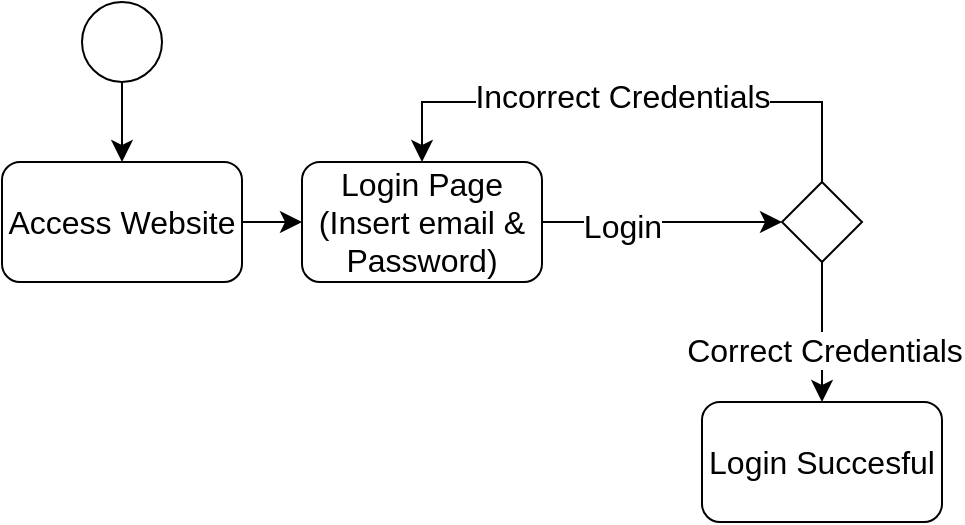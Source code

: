 <mxfile version="21.2.1" type="device">
  <diagram name="Page-1" id="OKGaaysDh27icAFu6eVt">
    <mxGraphModel dx="521" dy="556" grid="1" gridSize="10" guides="1" tooltips="1" connect="1" arrows="1" fold="1" page="1" pageScale="1" pageWidth="827" pageHeight="1169" math="0" shadow="0">
      <root>
        <mxCell id="0" />
        <mxCell id="1" parent="0" />
        <mxCell id="qxSvUiyqfjPgrLjhZcRx-12" style="edgeStyle=none;curved=1;rounded=0;orthogonalLoop=1;jettySize=auto;html=1;exitX=0.5;exitY=1;exitDx=0;exitDy=0;entryX=0.5;entryY=0;entryDx=0;entryDy=0;fontSize=12;startSize=8;endSize=8;" parent="1" source="qxSvUiyqfjPgrLjhZcRx-1" target="qxSvUiyqfjPgrLjhZcRx-2" edge="1">
          <mxGeometry relative="1" as="geometry" />
        </mxCell>
        <mxCell id="qxSvUiyqfjPgrLjhZcRx-1" value="" style="ellipse;whiteSpace=wrap;html=1;aspect=fixed;fontSize=16;" parent="1" vertex="1">
          <mxGeometry x="50" width="40" height="40" as="geometry" />
        </mxCell>
        <mxCell id="qxSvUiyqfjPgrLjhZcRx-13" style="edgeStyle=none;curved=1;rounded=0;orthogonalLoop=1;jettySize=auto;html=1;exitX=1;exitY=0.5;exitDx=0;exitDy=0;entryX=0;entryY=0.5;entryDx=0;entryDy=0;fontSize=12;startSize=8;endSize=8;" parent="1" source="qxSvUiyqfjPgrLjhZcRx-2" target="qxSvUiyqfjPgrLjhZcRx-3" edge="1">
          <mxGeometry relative="1" as="geometry" />
        </mxCell>
        <mxCell id="qxSvUiyqfjPgrLjhZcRx-2" value="Access Website" style="rounded=1;whiteSpace=wrap;html=1;fontSize=16;" parent="1" vertex="1">
          <mxGeometry x="10" y="80" width="120" height="60" as="geometry" />
        </mxCell>
        <mxCell id="qxSvUiyqfjPgrLjhZcRx-5" style="edgeStyle=none;curved=1;rounded=0;orthogonalLoop=1;jettySize=auto;html=1;exitX=1;exitY=0.5;exitDx=0;exitDy=0;entryX=0;entryY=0.5;entryDx=0;entryDy=0;fontSize=12;startSize=8;endSize=8;" parent="1" source="qxSvUiyqfjPgrLjhZcRx-3" target="qxSvUiyqfjPgrLjhZcRx-4" edge="1">
          <mxGeometry relative="1" as="geometry" />
        </mxCell>
        <mxCell id="qxSvUiyqfjPgrLjhZcRx-6" value="Login" style="edgeLabel;html=1;align=center;verticalAlign=middle;resizable=0;points=[];fontSize=16;" parent="qxSvUiyqfjPgrLjhZcRx-5" vertex="1" connectable="0">
          <mxGeometry x="-0.34" y="-2" relative="1" as="geometry">
            <mxPoint as="offset" />
          </mxGeometry>
        </mxCell>
        <mxCell id="qxSvUiyqfjPgrLjhZcRx-3" value="Login Page&lt;br&gt;(Insert email &amp;amp; Password)" style="rounded=1;whiteSpace=wrap;html=1;fontSize=16;" parent="1" vertex="1">
          <mxGeometry x="160" y="80" width="120" height="60" as="geometry" />
        </mxCell>
        <mxCell id="qxSvUiyqfjPgrLjhZcRx-8" style="edgeStyle=none;curved=1;rounded=0;orthogonalLoop=1;jettySize=auto;html=1;exitX=0.5;exitY=1;exitDx=0;exitDy=0;entryX=0.5;entryY=0;entryDx=0;entryDy=0;fontSize=12;startSize=8;endSize=8;" parent="1" source="qxSvUiyqfjPgrLjhZcRx-4" target="qxSvUiyqfjPgrLjhZcRx-7" edge="1">
          <mxGeometry relative="1" as="geometry" />
        </mxCell>
        <mxCell id="qxSvUiyqfjPgrLjhZcRx-9" value="Correct Credentials" style="edgeLabel;html=1;align=center;verticalAlign=middle;resizable=0;points=[];fontSize=16;" parent="qxSvUiyqfjPgrLjhZcRx-8" vertex="1" connectable="0">
          <mxGeometry x="0.257" y="1" relative="1" as="geometry">
            <mxPoint as="offset" />
          </mxGeometry>
        </mxCell>
        <mxCell id="R1JjPQMneLiY9uqTw_5J-1" style="edgeStyle=orthogonalEdgeStyle;rounded=0;orthogonalLoop=1;jettySize=auto;html=1;exitX=0.5;exitY=0;exitDx=0;exitDy=0;entryX=0.5;entryY=0;entryDx=0;entryDy=0;fontSize=12;startSize=8;endSize=8;" edge="1" parent="1" source="qxSvUiyqfjPgrLjhZcRx-4" target="qxSvUiyqfjPgrLjhZcRx-3">
          <mxGeometry relative="1" as="geometry">
            <Array as="points">
              <mxPoint x="420" y="50" />
              <mxPoint x="220" y="50" />
            </Array>
          </mxGeometry>
        </mxCell>
        <mxCell id="R1JjPQMneLiY9uqTw_5J-2" value="Incorrect Credentials" style="edgeLabel;html=1;align=center;verticalAlign=middle;resizable=0;points=[];fontSize=16;" vertex="1" connectable="0" parent="R1JjPQMneLiY9uqTw_5J-1">
          <mxGeometry x="-0.207" y="-3" relative="1" as="geometry">
            <mxPoint x="-33" as="offset" />
          </mxGeometry>
        </mxCell>
        <mxCell id="qxSvUiyqfjPgrLjhZcRx-4" value="" style="rhombus;whiteSpace=wrap;html=1;fontSize=16;" parent="1" vertex="1">
          <mxGeometry x="400" y="90" width="40" height="40" as="geometry" />
        </mxCell>
        <mxCell id="qxSvUiyqfjPgrLjhZcRx-7" value="Login Succesful" style="rounded=1;whiteSpace=wrap;html=1;fontSize=16;" parent="1" vertex="1">
          <mxGeometry x="360" y="200" width="120" height="60" as="geometry" />
        </mxCell>
      </root>
    </mxGraphModel>
  </diagram>
</mxfile>
